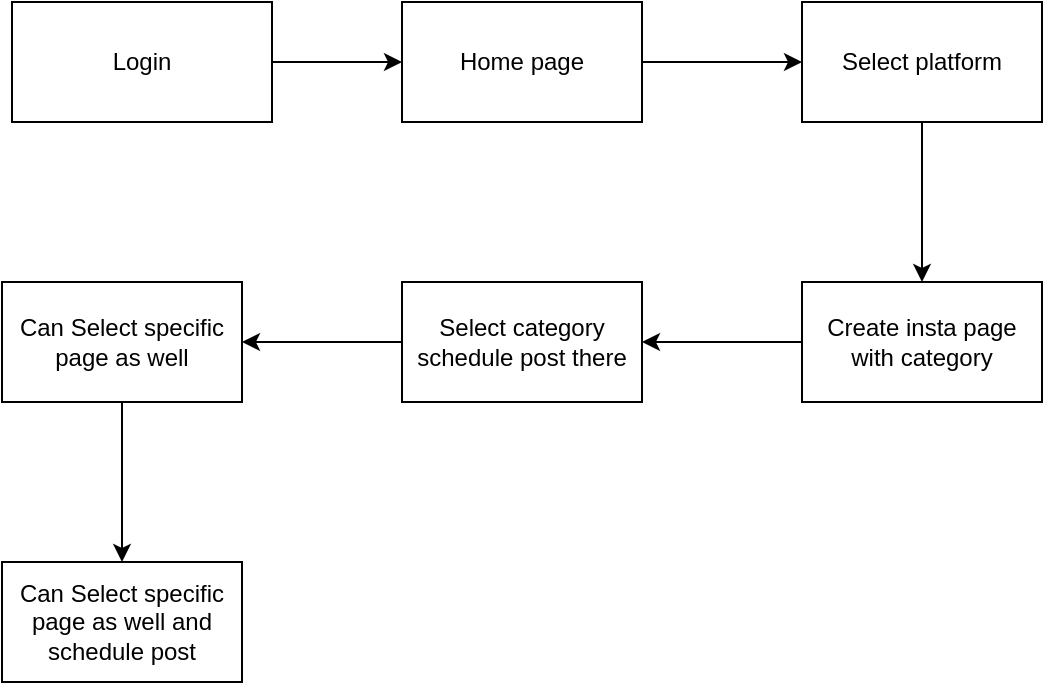 <mxfile version="26.1.0">
  <diagram name="Page-1" id="kF8VwcEXoSXP59SHSPxZ">
    <mxGraphModel dx="1050" dy="565" grid="1" gridSize="10" guides="1" tooltips="1" connect="1" arrows="1" fold="1" page="1" pageScale="1" pageWidth="850" pageHeight="1100" math="0" shadow="0">
      <root>
        <mxCell id="0" />
        <mxCell id="1" parent="0" />
        <mxCell id="zalG3L_DkFnhfxF5UG2o-13" value="" style="edgeStyle=orthogonalEdgeStyle;rounded=0;orthogonalLoop=1;jettySize=auto;html=1;" edge="1" parent="1" source="zalG3L_DkFnhfxF5UG2o-1" target="zalG3L_DkFnhfxF5UG2o-2">
          <mxGeometry relative="1" as="geometry" />
        </mxCell>
        <mxCell id="zalG3L_DkFnhfxF5UG2o-1" value="Login" style="rounded=0;whiteSpace=wrap;html=1;" vertex="1" parent="1">
          <mxGeometry x="170" y="160" width="130" height="60" as="geometry" />
        </mxCell>
        <mxCell id="zalG3L_DkFnhfxF5UG2o-4" value="" style="edgeStyle=orthogonalEdgeStyle;rounded=0;orthogonalLoop=1;jettySize=auto;html=1;" edge="1" parent="1" source="zalG3L_DkFnhfxF5UG2o-2" target="zalG3L_DkFnhfxF5UG2o-3">
          <mxGeometry relative="1" as="geometry" />
        </mxCell>
        <mxCell id="zalG3L_DkFnhfxF5UG2o-2" value="Home page" style="rounded=0;whiteSpace=wrap;html=1;" vertex="1" parent="1">
          <mxGeometry x="365" y="160" width="120" height="60" as="geometry" />
        </mxCell>
        <mxCell id="zalG3L_DkFnhfxF5UG2o-6" value="" style="edgeStyle=orthogonalEdgeStyle;rounded=0;orthogonalLoop=1;jettySize=auto;html=1;" edge="1" parent="1" source="zalG3L_DkFnhfxF5UG2o-3" target="zalG3L_DkFnhfxF5UG2o-5">
          <mxGeometry relative="1" as="geometry" />
        </mxCell>
        <mxCell id="zalG3L_DkFnhfxF5UG2o-3" value="Select platform" style="whiteSpace=wrap;html=1;rounded=0;" vertex="1" parent="1">
          <mxGeometry x="565" y="160" width="120" height="60" as="geometry" />
        </mxCell>
        <mxCell id="zalG3L_DkFnhfxF5UG2o-8" value="" style="edgeStyle=orthogonalEdgeStyle;rounded=0;orthogonalLoop=1;jettySize=auto;html=1;" edge="1" parent="1" source="zalG3L_DkFnhfxF5UG2o-5" target="zalG3L_DkFnhfxF5UG2o-7">
          <mxGeometry relative="1" as="geometry" />
        </mxCell>
        <mxCell id="zalG3L_DkFnhfxF5UG2o-5" value="Create insta page with category" style="whiteSpace=wrap;html=1;rounded=0;" vertex="1" parent="1">
          <mxGeometry x="565" y="300" width="120" height="60" as="geometry" />
        </mxCell>
        <mxCell id="zalG3L_DkFnhfxF5UG2o-10" value="" style="edgeStyle=orthogonalEdgeStyle;rounded=0;orthogonalLoop=1;jettySize=auto;html=1;" edge="1" parent="1" source="zalG3L_DkFnhfxF5UG2o-7" target="zalG3L_DkFnhfxF5UG2o-9">
          <mxGeometry relative="1" as="geometry" />
        </mxCell>
        <mxCell id="zalG3L_DkFnhfxF5UG2o-7" value="Select category schedule post there" style="whiteSpace=wrap;html=1;rounded=0;" vertex="1" parent="1">
          <mxGeometry x="365" y="300" width="120" height="60" as="geometry" />
        </mxCell>
        <mxCell id="zalG3L_DkFnhfxF5UG2o-12" value="" style="edgeStyle=orthogonalEdgeStyle;rounded=0;orthogonalLoop=1;jettySize=auto;html=1;" edge="1" parent="1" source="zalG3L_DkFnhfxF5UG2o-9" target="zalG3L_DkFnhfxF5UG2o-11">
          <mxGeometry relative="1" as="geometry" />
        </mxCell>
        <mxCell id="zalG3L_DkFnhfxF5UG2o-9" value="Can Select specific&lt;div&gt;page as well&lt;/div&gt;" style="whiteSpace=wrap;html=1;rounded=0;" vertex="1" parent="1">
          <mxGeometry x="165" y="300" width="120" height="60" as="geometry" />
        </mxCell>
        <mxCell id="zalG3L_DkFnhfxF5UG2o-11" value="Can Select specific&lt;div&gt;page as well and schedule post&lt;/div&gt;" style="whiteSpace=wrap;html=1;rounded=0;" vertex="1" parent="1">
          <mxGeometry x="165" y="440" width="120" height="60" as="geometry" />
        </mxCell>
      </root>
    </mxGraphModel>
  </diagram>
</mxfile>
